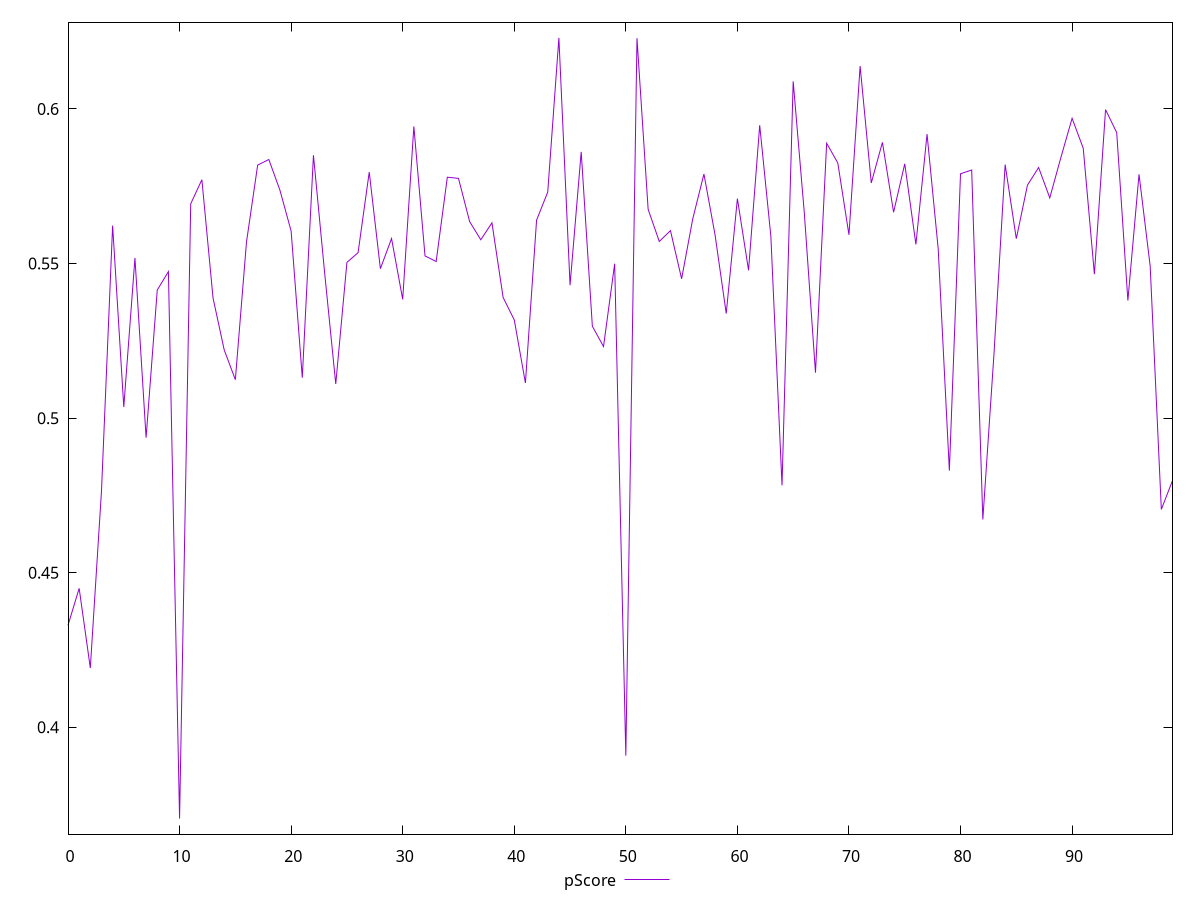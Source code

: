 reset

$pScore <<EOF
0 0.4329970436910886
1 0.4449429319236266
2 0.4191881690592486
3 0.47634126484154143
4 0.5622793545978539
5 0.5035928480835474
6 0.5518105630452934
7 0.49367032771412656
8 0.5414258101736289
9 0.5474032924426105
10 0.37048856210206466
11 0.5693261084026372
12 0.5771305506031714
13 0.5388510502837065
14 0.5220853096420771
15 0.512430018231232
16 0.5569962916502709
17 0.5818415121078999
18 0.583656601702528
19 0.5736814166324595
20 0.5605051751527751
21 0.5130753347283277
22 0.5850340354434309
23 0.5471125609525153
24 0.5110515630049293
25 0.550377285747602
26 0.5535178424794638
27 0.579574498068306
28 0.5483424538152939
29 0.5580916211036844
30 0.5384134990265697
31 0.5943585985188506
32 0.5524672249619207
33 0.5506523558560368
34 0.5779267303821884
35 0.5775541898419885
36 0.5635794497060667
37 0.5576939084281305
38 0.5631756056477928
39 0.539047586394613
40 0.5317755094154815
41 0.5113834461032702
42 0.5640388802070283
43 0.5731141967189759
44 0.6229893074410772
45 0.5430147114314493
46 0.5861238336046831
47 0.5297195728990096
48 0.5231542356795584
49 0.5499485855032535
50 0.3908192630990103
51 0.622883407157595
52 0.5675256141822946
53 0.5571447144370094
54 0.5606517063352581
55 0.5450688945544344
56 0.5644880623850281
57 0.5789587550880513
58 0.5592233161195928
59 0.5338409593428934
60 0.570999386948799
61 0.5478363937472281
62 0.5947362622453372
63 0.558812372157591
64 0.4782526051694833
65 0.6089378033875217
66 0.5662995751668776
67 0.5147190760742205
68 0.5889219143720721
69 0.5825396125123445
70 0.5593008863136616
71 0.6138796967205405
72 0.5760782261361884
73 0.5892051880615146
74 0.5665974980383474
75 0.5822668557459958
76 0.556199491047378
77 0.5918603625373071
78 0.5547128646717907
79 0.4830032028215752
80 0.5790426269197883
81 0.5802614818425185
82 0.46723155690988327
83 0.520779259328644
84 0.5820064066206505
85 0.5580492868494142
86 0.5753774840798056
87 0.5810712187026253
88 0.5712468374380195
89 0.5843565746172429
90 0.5969739453994791
91 0.5872810091546172
92 0.5465621523780526
93 0.599781477724643
94 0.5923607772175409
95 0.5380512504638415
96 0.5788732608794723
97 0.5491606212122819
98 0.47047523347435627
99 0.47978819050086263
EOF

set key outside below
set xrange [0:99]
set yrange [0.3654385471952844:0.6280393223478574]
set trange [0.3654385471952844:0.6280393223478574]
set terminal svg size 640, 500 enhanced background rgb 'white'
set output "report_00025_2021-02-22T21:38:55.199Z/mainthread-work-breakdown/samples/pages/pScore/values.svg"

plot $pScore title "pScore" with line

reset
